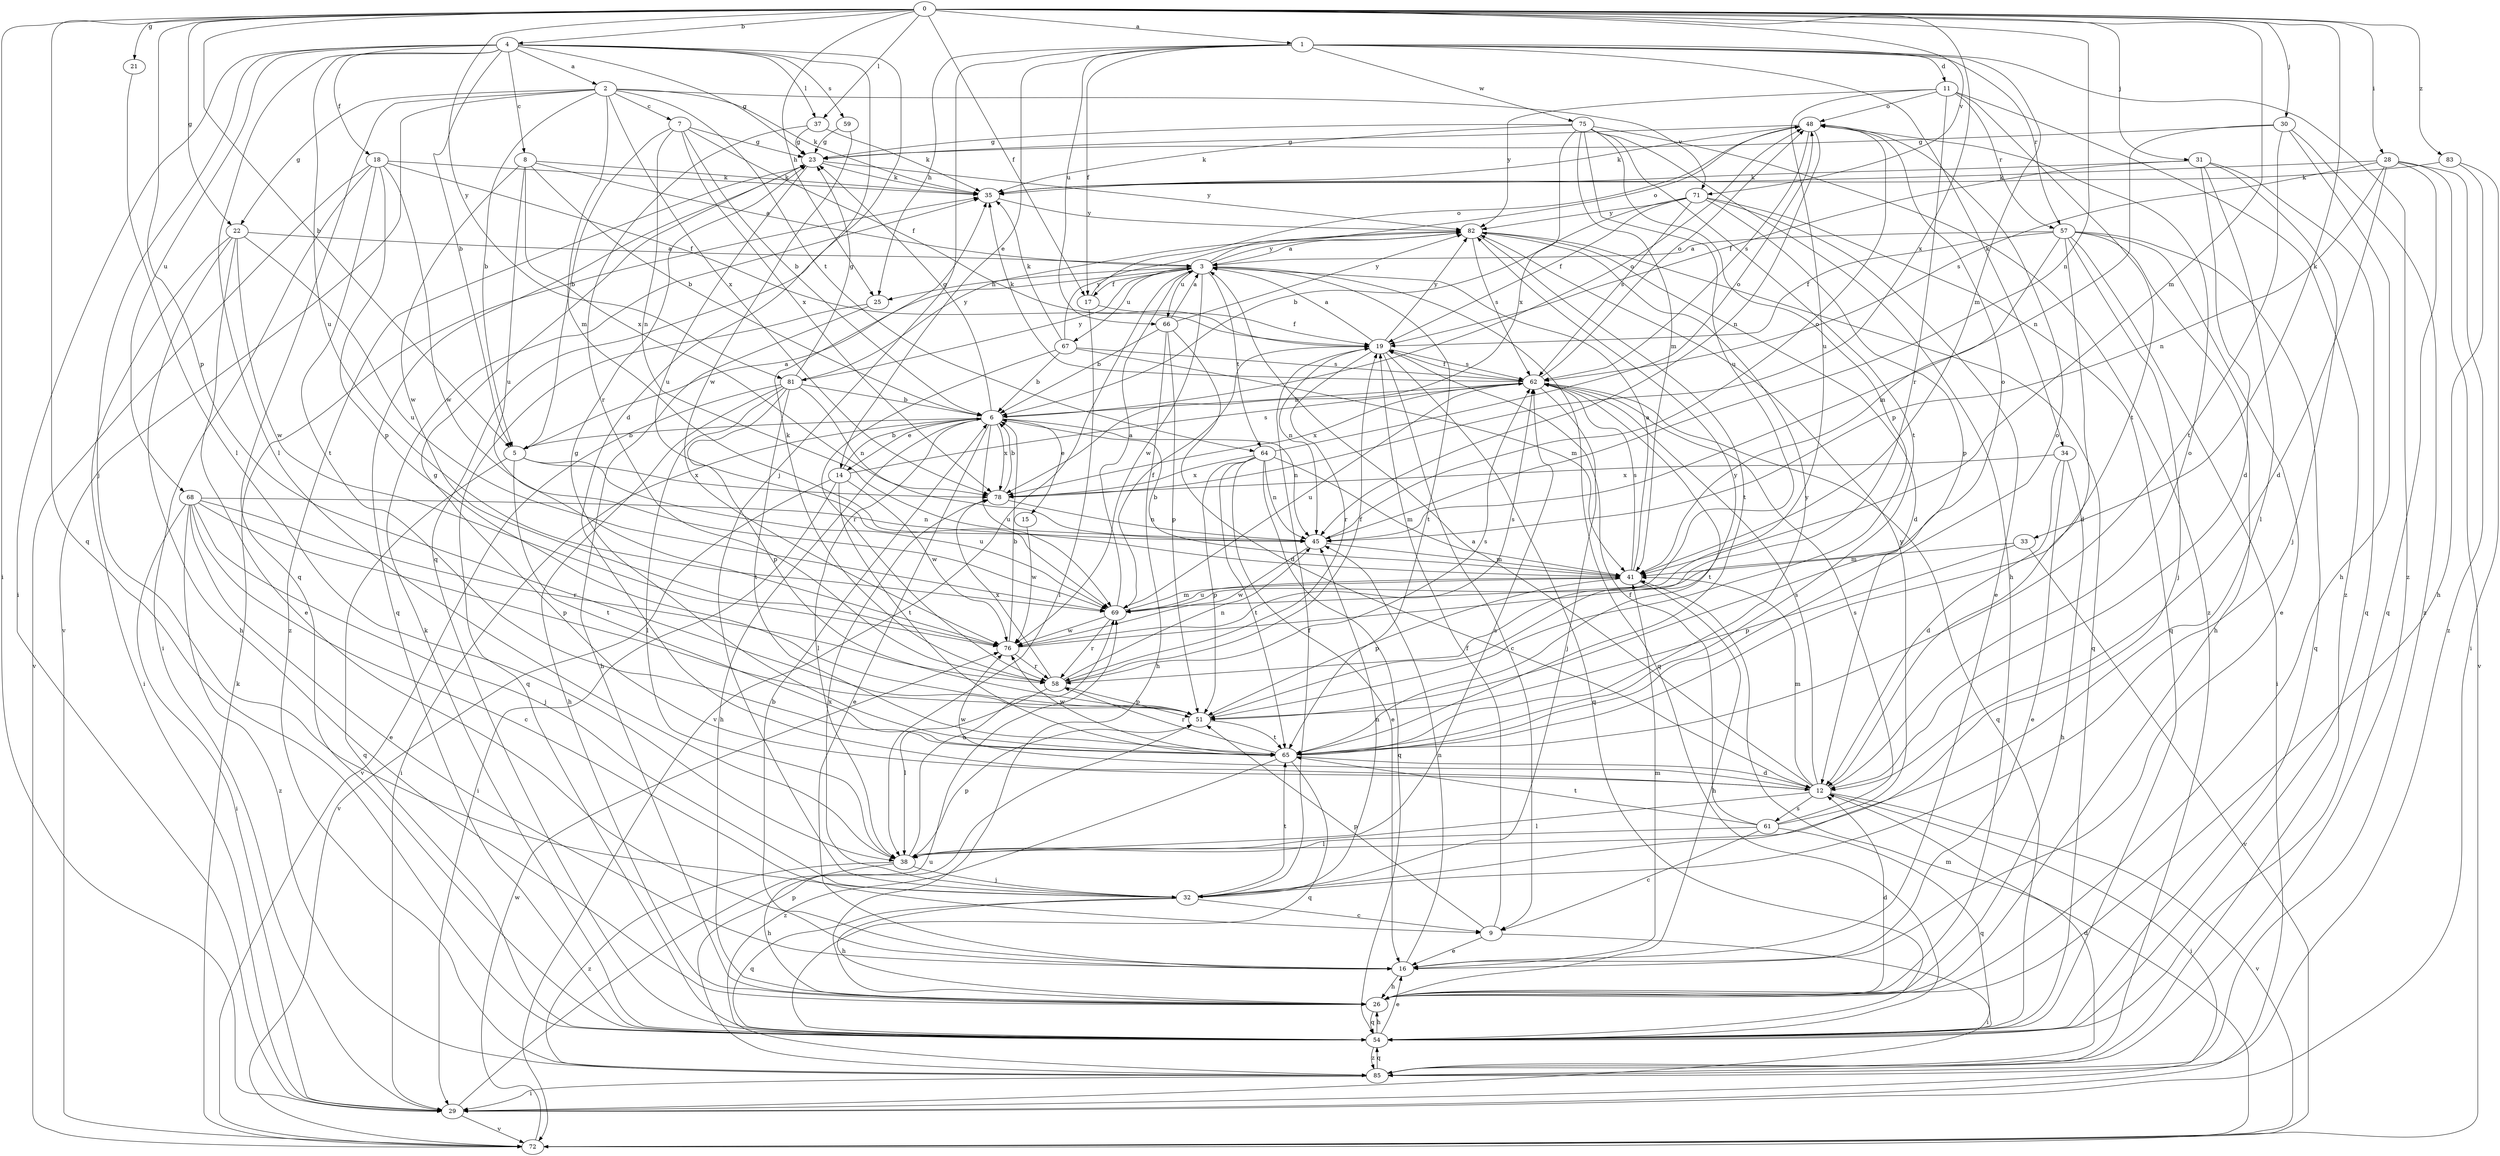 strict digraph  {
0;
1;
2;
3;
4;
5;
6;
7;
8;
9;
11;
12;
14;
15;
16;
17;
18;
19;
21;
22;
23;
25;
26;
28;
29;
30;
31;
32;
33;
34;
35;
37;
38;
41;
45;
48;
51;
54;
57;
58;
59;
61;
62;
64;
65;
66;
67;
68;
69;
71;
72;
75;
76;
78;
81;
82;
83;
85;
0 -> 1  [label=a];
0 -> 4  [label=b];
0 -> 5  [label=b];
0 -> 17  [label=f];
0 -> 21  [label=g];
0 -> 22  [label=g];
0 -> 25  [label=h];
0 -> 28  [label=i];
0 -> 29  [label=i];
0 -> 30  [label=j];
0 -> 31  [label=j];
0 -> 33  [label=k];
0 -> 37  [label=l];
0 -> 41  [label=m];
0 -> 45  [label=n];
0 -> 51  [label=p];
0 -> 54  [label=q];
0 -> 71  [label=v];
0 -> 78  [label=x];
0 -> 81  [label=y];
0 -> 83  [label=z];
1 -> 11  [label=d];
1 -> 14  [label=e];
1 -> 17  [label=f];
1 -> 25  [label=h];
1 -> 32  [label=j];
1 -> 34  [label=k];
1 -> 41  [label=m];
1 -> 57  [label=r];
1 -> 66  [label=u];
1 -> 75  [label=w];
1 -> 85  [label=z];
2 -> 5  [label=b];
2 -> 7  [label=c];
2 -> 22  [label=g];
2 -> 35  [label=k];
2 -> 41  [label=m];
2 -> 54  [label=q];
2 -> 64  [label=t];
2 -> 71  [label=v];
2 -> 72  [label=v];
2 -> 78  [label=x];
3 -> 17  [label=f];
3 -> 25  [label=h];
3 -> 48  [label=o];
3 -> 54  [label=q];
3 -> 64  [label=t];
3 -> 65  [label=t];
3 -> 66  [label=u];
3 -> 67  [label=u];
3 -> 72  [label=v];
3 -> 76  [label=w];
3 -> 81  [label=y];
3 -> 82  [label=y];
4 -> 2  [label=a];
4 -> 5  [label=b];
4 -> 8  [label=c];
4 -> 12  [label=d];
4 -> 18  [label=f];
4 -> 23  [label=g];
4 -> 29  [label=i];
4 -> 32  [label=j];
4 -> 37  [label=l];
4 -> 38  [label=l];
4 -> 54  [label=q];
4 -> 59  [label=s];
4 -> 68  [label=u];
4 -> 69  [label=u];
5 -> 3  [label=a];
5 -> 54  [label=q];
5 -> 65  [label=t];
5 -> 69  [label=u];
5 -> 78  [label=x];
6 -> 5  [label=b];
6 -> 14  [label=e];
6 -> 15  [label=e];
6 -> 16  [label=e];
6 -> 23  [label=g];
6 -> 26  [label=h];
6 -> 29  [label=i];
6 -> 38  [label=l];
6 -> 45  [label=n];
6 -> 48  [label=o];
6 -> 69  [label=u];
6 -> 78  [label=x];
7 -> 5  [label=b];
7 -> 6  [label=b];
7 -> 19  [label=f];
7 -> 23  [label=g];
7 -> 45  [label=n];
7 -> 78  [label=x];
8 -> 3  [label=a];
8 -> 6  [label=b];
8 -> 35  [label=k];
8 -> 69  [label=u];
8 -> 76  [label=w];
8 -> 78  [label=x];
9 -> 16  [label=e];
9 -> 19  [label=f];
9 -> 29  [label=i];
9 -> 51  [label=p];
11 -> 48  [label=o];
11 -> 57  [label=r];
11 -> 58  [label=r];
11 -> 65  [label=t];
11 -> 69  [label=u];
11 -> 82  [label=y];
11 -> 85  [label=z];
12 -> 3  [label=a];
12 -> 23  [label=g];
12 -> 29  [label=i];
12 -> 38  [label=l];
12 -> 41  [label=m];
12 -> 48  [label=o];
12 -> 61  [label=s];
12 -> 62  [label=s];
12 -> 72  [label=v];
12 -> 76  [label=w];
14 -> 6  [label=b];
14 -> 29  [label=i];
14 -> 62  [label=s];
14 -> 65  [label=t];
14 -> 72  [label=v];
14 -> 76  [label=w];
15 -> 76  [label=w];
16 -> 6  [label=b];
16 -> 26  [label=h];
16 -> 41  [label=m];
16 -> 45  [label=n];
17 -> 19  [label=f];
17 -> 38  [label=l];
17 -> 48  [label=o];
18 -> 19  [label=f];
18 -> 29  [label=i];
18 -> 35  [label=k];
18 -> 51  [label=p];
18 -> 65  [label=t];
18 -> 72  [label=v];
18 -> 76  [label=w];
19 -> 3  [label=a];
19 -> 9  [label=c];
19 -> 45  [label=n];
19 -> 54  [label=q];
19 -> 58  [label=r];
19 -> 62  [label=s];
19 -> 82  [label=y];
21 -> 38  [label=l];
22 -> 3  [label=a];
22 -> 16  [label=e];
22 -> 26  [label=h];
22 -> 29  [label=i];
22 -> 69  [label=u];
22 -> 76  [label=w];
23 -> 35  [label=k];
23 -> 54  [label=q];
23 -> 69  [label=u];
23 -> 82  [label=y];
23 -> 85  [label=z];
25 -> 26  [label=h];
25 -> 54  [label=q];
26 -> 12  [label=d];
26 -> 54  [label=q];
28 -> 12  [label=d];
28 -> 35  [label=k];
28 -> 45  [label=n];
28 -> 54  [label=q];
28 -> 62  [label=s];
28 -> 72  [label=v];
28 -> 85  [label=z];
29 -> 69  [label=u];
29 -> 72  [label=v];
30 -> 23  [label=g];
30 -> 26  [label=h];
30 -> 45  [label=n];
30 -> 65  [label=t];
30 -> 85  [label=z];
31 -> 12  [label=d];
31 -> 19  [label=f];
31 -> 32  [label=j];
31 -> 35  [label=k];
31 -> 38  [label=l];
31 -> 54  [label=q];
32 -> 9  [label=c];
32 -> 19  [label=f];
32 -> 26  [label=h];
32 -> 45  [label=n];
32 -> 54  [label=q];
32 -> 65  [label=t];
32 -> 78  [label=x];
33 -> 41  [label=m];
33 -> 51  [label=p];
33 -> 72  [label=v];
34 -> 12  [label=d];
34 -> 16  [label=e];
34 -> 26  [label=h];
34 -> 78  [label=x];
35 -> 82  [label=y];
37 -> 23  [label=g];
37 -> 35  [label=k];
37 -> 58  [label=r];
38 -> 26  [label=h];
38 -> 32  [label=j];
38 -> 51  [label=p];
38 -> 62  [label=s];
38 -> 69  [label=u];
38 -> 85  [label=z];
41 -> 3  [label=a];
41 -> 6  [label=b];
41 -> 26  [label=h];
41 -> 51  [label=p];
41 -> 62  [label=s];
41 -> 69  [label=u];
45 -> 41  [label=m];
45 -> 48  [label=o];
45 -> 76  [label=w];
48 -> 23  [label=g];
48 -> 35  [label=k];
48 -> 45  [label=n];
48 -> 62  [label=s];
51 -> 65  [label=t];
51 -> 82  [label=y];
54 -> 16  [label=e];
54 -> 26  [label=h];
54 -> 35  [label=k];
54 -> 85  [label=z];
57 -> 3  [label=a];
57 -> 12  [label=d];
57 -> 16  [label=e];
57 -> 19  [label=f];
57 -> 26  [label=h];
57 -> 29  [label=i];
57 -> 32  [label=j];
57 -> 41  [label=m];
57 -> 54  [label=q];
58 -> 19  [label=f];
58 -> 35  [label=k];
58 -> 38  [label=l];
58 -> 45  [label=n];
58 -> 51  [label=p];
58 -> 62  [label=s];
58 -> 78  [label=x];
59 -> 23  [label=g];
59 -> 76  [label=w];
61 -> 9  [label=c];
61 -> 19  [label=f];
61 -> 38  [label=l];
61 -> 54  [label=q];
61 -> 62  [label=s];
61 -> 65  [label=t];
61 -> 82  [label=y];
62 -> 6  [label=b];
62 -> 19  [label=f];
62 -> 32  [label=j];
62 -> 35  [label=k];
62 -> 48  [label=o];
62 -> 54  [label=q];
62 -> 65  [label=t];
62 -> 69  [label=u];
62 -> 78  [label=x];
64 -> 16  [label=e];
64 -> 41  [label=m];
64 -> 45  [label=n];
64 -> 48  [label=o];
64 -> 51  [label=p];
64 -> 54  [label=q];
64 -> 65  [label=t];
64 -> 78  [label=x];
65 -> 12  [label=d];
65 -> 23  [label=g];
65 -> 48  [label=o];
65 -> 54  [label=q];
65 -> 58  [label=r];
65 -> 76  [label=w];
65 -> 82  [label=y];
65 -> 85  [label=z];
66 -> 3  [label=a];
66 -> 6  [label=b];
66 -> 12  [label=d];
66 -> 26  [label=h];
66 -> 51  [label=p];
66 -> 82  [label=y];
67 -> 6  [label=b];
67 -> 35  [label=k];
67 -> 41  [label=m];
67 -> 58  [label=r];
67 -> 62  [label=s];
67 -> 82  [label=y];
68 -> 9  [label=c];
68 -> 16  [label=e];
68 -> 29  [label=i];
68 -> 32  [label=j];
68 -> 45  [label=n];
68 -> 51  [label=p];
68 -> 58  [label=r];
68 -> 85  [label=z];
69 -> 3  [label=a];
69 -> 19  [label=f];
69 -> 41  [label=m];
69 -> 58  [label=r];
69 -> 76  [label=w];
71 -> 6  [label=b];
71 -> 16  [label=e];
71 -> 19  [label=f];
71 -> 51  [label=p];
71 -> 54  [label=q];
71 -> 62  [label=s];
71 -> 82  [label=y];
72 -> 35  [label=k];
72 -> 41  [label=m];
72 -> 76  [label=w];
75 -> 23  [label=g];
75 -> 26  [label=h];
75 -> 35  [label=k];
75 -> 41  [label=m];
75 -> 51  [label=p];
75 -> 65  [label=t];
75 -> 69  [label=u];
75 -> 78  [label=x];
75 -> 85  [label=z];
76 -> 6  [label=b];
76 -> 48  [label=o];
76 -> 58  [label=r];
76 -> 62  [label=s];
78 -> 6  [label=b];
78 -> 45  [label=n];
81 -> 6  [label=b];
81 -> 23  [label=g];
81 -> 26  [label=h];
81 -> 38  [label=l];
81 -> 45  [label=n];
81 -> 51  [label=p];
81 -> 65  [label=t];
81 -> 72  [label=v];
81 -> 82  [label=y];
82 -> 3  [label=a];
82 -> 12  [label=d];
82 -> 54  [label=q];
82 -> 62  [label=s];
82 -> 65  [label=t];
83 -> 26  [label=h];
83 -> 29  [label=i];
83 -> 35  [label=k];
85 -> 12  [label=d];
85 -> 29  [label=i];
85 -> 51  [label=p];
85 -> 54  [label=q];
}
